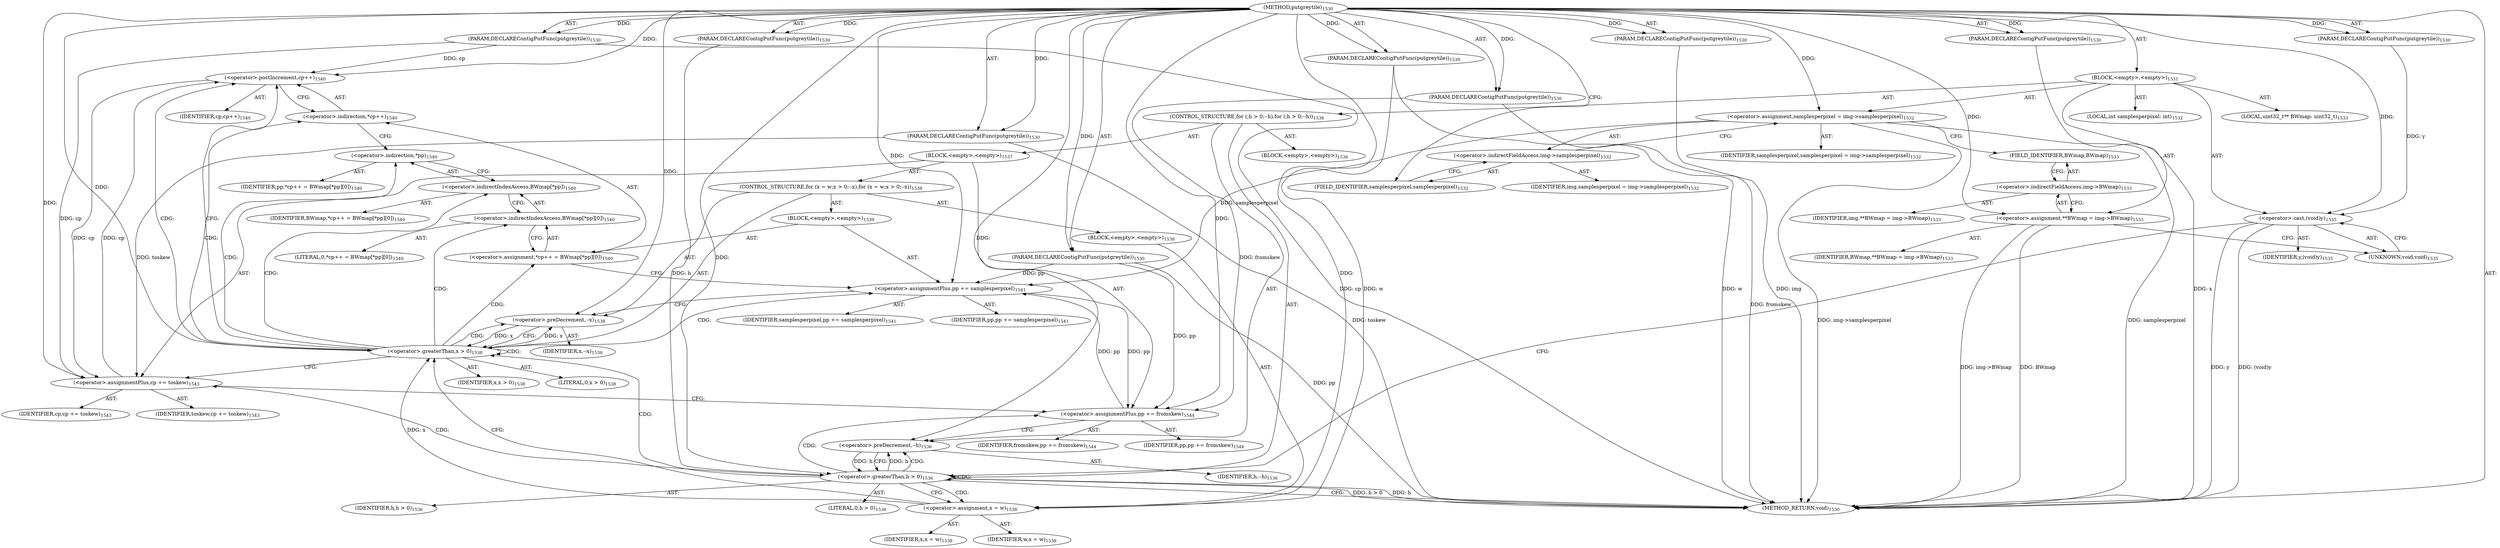 digraph "putgreytile" {  
"49833" [label = <(METHOD,putgreytile)<SUB>1530</SUB>> ]
"49834" [label = <(PARAM,DECLAREContigPutFunc(putgreytile))<SUB>1530</SUB>> ]
"49835" [label = <(PARAM,DECLAREContigPutFunc(putgreytile))<SUB>1530</SUB>> ]
"49836" [label = <(PARAM,DECLAREContigPutFunc(putgreytile))<SUB>1530</SUB>> ]
"49837" [label = <(PARAM,DECLAREContigPutFunc(putgreytile))<SUB>1530</SUB>> ]
"49838" [label = <(PARAM,DECLAREContigPutFunc(putgreytile))<SUB>1530</SUB>> ]
"49839" [label = <(PARAM,DECLAREContigPutFunc(putgreytile))<SUB>1530</SUB>> ]
"49840" [label = <(PARAM,DECLAREContigPutFunc(putgreytile))<SUB>1530</SUB>> ]
"49841" [label = <(PARAM,DECLAREContigPutFunc(putgreytile))<SUB>1530</SUB>> ]
"49842" [label = <(PARAM,DECLAREContigPutFunc(putgreytile))<SUB>1530</SUB>> ]
"49843" [label = <(BLOCK,&lt;empty&gt;,&lt;empty&gt;)<SUB>1531</SUB>> ]
"49844" [label = <(LOCAL,int samplesperpixel: int)<SUB>1532</SUB>> ]
"49845" [label = <(&lt;operator&gt;.assignment,samplesperpixel = img-&gt;samplesperpixel)<SUB>1532</SUB>> ]
"49846" [label = <(IDENTIFIER,samplesperpixel,samplesperpixel = img-&gt;samplesperpixel)<SUB>1532</SUB>> ]
"49847" [label = <(&lt;operator&gt;.indirectFieldAccess,img-&gt;samplesperpixel)<SUB>1532</SUB>> ]
"49848" [label = <(IDENTIFIER,img,samplesperpixel = img-&gt;samplesperpixel)<SUB>1532</SUB>> ]
"49849" [label = <(FIELD_IDENTIFIER,samplesperpixel,samplesperpixel)<SUB>1532</SUB>> ]
"49850" [label = <(LOCAL,uint32_t** BWmap: uint32_t)<SUB>1533</SUB>> ]
"49851" [label = <(&lt;operator&gt;.assignment,**BWmap = img-&gt;BWmap)<SUB>1533</SUB>> ]
"49852" [label = <(IDENTIFIER,BWmap,**BWmap = img-&gt;BWmap)<SUB>1533</SUB>> ]
"49853" [label = <(&lt;operator&gt;.indirectFieldAccess,img-&gt;BWmap)<SUB>1533</SUB>> ]
"49854" [label = <(IDENTIFIER,img,**BWmap = img-&gt;BWmap)<SUB>1533</SUB>> ]
"49855" [label = <(FIELD_IDENTIFIER,BWmap,BWmap)<SUB>1533</SUB>> ]
"49856" [label = <(&lt;operator&gt;.cast,(void)y)<SUB>1535</SUB>> ]
"49857" [label = <(UNKNOWN,void,void)<SUB>1535</SUB>> ]
"49858" [label = <(IDENTIFIER,y,(void)y)<SUB>1535</SUB>> ]
"49859" [label = <(CONTROL_STRUCTURE,for (;h &gt; 0;--h),for (;h &gt; 0;--h))<SUB>1536</SUB>> ]
"49860" [label = <(BLOCK,&lt;empty&gt;,&lt;empty&gt;)<SUB>1536</SUB>> ]
"49861" [label = <(&lt;operator&gt;.greaterThan,h &gt; 0)<SUB>1536</SUB>> ]
"49862" [label = <(IDENTIFIER,h,h &gt; 0)<SUB>1536</SUB>> ]
"49863" [label = <(LITERAL,0,h &gt; 0)<SUB>1536</SUB>> ]
"49864" [label = <(&lt;operator&gt;.preDecrement,--h)<SUB>1536</SUB>> ]
"49865" [label = <(IDENTIFIER,h,--h)<SUB>1536</SUB>> ]
"49866" [label = <(BLOCK,&lt;empty&gt;,&lt;empty&gt;)<SUB>1537</SUB>> ]
"49867" [label = <(CONTROL_STRUCTURE,for (x = w;x &gt; 0;--x),for (x = w;x &gt; 0;--x))<SUB>1538</SUB>> ]
"49868" [label = <(BLOCK,&lt;empty&gt;,&lt;empty&gt;)<SUB>1538</SUB>> ]
"49869" [label = <(&lt;operator&gt;.assignment,x = w)<SUB>1538</SUB>> ]
"49870" [label = <(IDENTIFIER,x,x = w)<SUB>1538</SUB>> ]
"49871" [label = <(IDENTIFIER,w,x = w)<SUB>1538</SUB>> ]
"49872" [label = <(&lt;operator&gt;.greaterThan,x &gt; 0)<SUB>1538</SUB>> ]
"49873" [label = <(IDENTIFIER,x,x &gt; 0)<SUB>1538</SUB>> ]
"49874" [label = <(LITERAL,0,x &gt; 0)<SUB>1538</SUB>> ]
"49875" [label = <(&lt;operator&gt;.preDecrement,--x)<SUB>1538</SUB>> ]
"49876" [label = <(IDENTIFIER,x,--x)<SUB>1538</SUB>> ]
"49877" [label = <(BLOCK,&lt;empty&gt;,&lt;empty&gt;)<SUB>1539</SUB>> ]
"49878" [label = <(&lt;operator&gt;.assignment,*cp++ = BWmap[*pp][0])<SUB>1540</SUB>> ]
"49879" [label = <(&lt;operator&gt;.indirection,*cp++)<SUB>1540</SUB>> ]
"49880" [label = <(&lt;operator&gt;.postIncrement,cp++)<SUB>1540</SUB>> ]
"49881" [label = <(IDENTIFIER,cp,cp++)<SUB>1540</SUB>> ]
"49882" [label = <(&lt;operator&gt;.indirectIndexAccess,BWmap[*pp][0])<SUB>1540</SUB>> ]
"49883" [label = <(&lt;operator&gt;.indirectIndexAccess,BWmap[*pp])<SUB>1540</SUB>> ]
"49884" [label = <(IDENTIFIER,BWmap,*cp++ = BWmap[*pp][0])<SUB>1540</SUB>> ]
"49885" [label = <(&lt;operator&gt;.indirection,*pp)<SUB>1540</SUB>> ]
"49886" [label = <(IDENTIFIER,pp,*cp++ = BWmap[*pp][0])<SUB>1540</SUB>> ]
"49887" [label = <(LITERAL,0,*cp++ = BWmap[*pp][0])<SUB>1540</SUB>> ]
"49888" [label = <(&lt;operator&gt;.assignmentPlus,pp += samplesperpixel)<SUB>1541</SUB>> ]
"49889" [label = <(IDENTIFIER,pp,pp += samplesperpixel)<SUB>1541</SUB>> ]
"49890" [label = <(IDENTIFIER,samplesperpixel,pp += samplesperpixel)<SUB>1541</SUB>> ]
"49891" [label = <(&lt;operator&gt;.assignmentPlus,cp += toskew)<SUB>1543</SUB>> ]
"49892" [label = <(IDENTIFIER,cp,cp += toskew)<SUB>1543</SUB>> ]
"49893" [label = <(IDENTIFIER,toskew,cp += toskew)<SUB>1543</SUB>> ]
"49894" [label = <(&lt;operator&gt;.assignmentPlus,pp += fromskew)<SUB>1544</SUB>> ]
"49895" [label = <(IDENTIFIER,pp,pp += fromskew)<SUB>1544</SUB>> ]
"49896" [label = <(IDENTIFIER,fromskew,pp += fromskew)<SUB>1544</SUB>> ]
"49897" [label = <(METHOD_RETURN,void)<SUB>1530</SUB>> ]
  "49833" -> "49834"  [ label = "AST: "] 
  "49833" -> "49835"  [ label = "AST: "] 
  "49833" -> "49836"  [ label = "AST: "] 
  "49833" -> "49837"  [ label = "AST: "] 
  "49833" -> "49838"  [ label = "AST: "] 
  "49833" -> "49839"  [ label = "AST: "] 
  "49833" -> "49840"  [ label = "AST: "] 
  "49833" -> "49841"  [ label = "AST: "] 
  "49833" -> "49842"  [ label = "AST: "] 
  "49833" -> "49843"  [ label = "AST: "] 
  "49833" -> "49897"  [ label = "AST: "] 
  "49843" -> "49844"  [ label = "AST: "] 
  "49843" -> "49845"  [ label = "AST: "] 
  "49843" -> "49850"  [ label = "AST: "] 
  "49843" -> "49851"  [ label = "AST: "] 
  "49843" -> "49856"  [ label = "AST: "] 
  "49843" -> "49859"  [ label = "AST: "] 
  "49845" -> "49846"  [ label = "AST: "] 
  "49845" -> "49847"  [ label = "AST: "] 
  "49847" -> "49848"  [ label = "AST: "] 
  "49847" -> "49849"  [ label = "AST: "] 
  "49851" -> "49852"  [ label = "AST: "] 
  "49851" -> "49853"  [ label = "AST: "] 
  "49853" -> "49854"  [ label = "AST: "] 
  "49853" -> "49855"  [ label = "AST: "] 
  "49856" -> "49857"  [ label = "AST: "] 
  "49856" -> "49858"  [ label = "AST: "] 
  "49859" -> "49860"  [ label = "AST: "] 
  "49859" -> "49861"  [ label = "AST: "] 
  "49859" -> "49864"  [ label = "AST: "] 
  "49859" -> "49866"  [ label = "AST: "] 
  "49861" -> "49862"  [ label = "AST: "] 
  "49861" -> "49863"  [ label = "AST: "] 
  "49864" -> "49865"  [ label = "AST: "] 
  "49866" -> "49867"  [ label = "AST: "] 
  "49866" -> "49891"  [ label = "AST: "] 
  "49866" -> "49894"  [ label = "AST: "] 
  "49867" -> "49868"  [ label = "AST: "] 
  "49867" -> "49872"  [ label = "AST: "] 
  "49867" -> "49875"  [ label = "AST: "] 
  "49867" -> "49877"  [ label = "AST: "] 
  "49868" -> "49869"  [ label = "AST: "] 
  "49869" -> "49870"  [ label = "AST: "] 
  "49869" -> "49871"  [ label = "AST: "] 
  "49872" -> "49873"  [ label = "AST: "] 
  "49872" -> "49874"  [ label = "AST: "] 
  "49875" -> "49876"  [ label = "AST: "] 
  "49877" -> "49878"  [ label = "AST: "] 
  "49877" -> "49888"  [ label = "AST: "] 
  "49878" -> "49879"  [ label = "AST: "] 
  "49878" -> "49882"  [ label = "AST: "] 
  "49879" -> "49880"  [ label = "AST: "] 
  "49880" -> "49881"  [ label = "AST: "] 
  "49882" -> "49883"  [ label = "AST: "] 
  "49882" -> "49887"  [ label = "AST: "] 
  "49883" -> "49884"  [ label = "AST: "] 
  "49883" -> "49885"  [ label = "AST: "] 
  "49885" -> "49886"  [ label = "AST: "] 
  "49888" -> "49889"  [ label = "AST: "] 
  "49888" -> "49890"  [ label = "AST: "] 
  "49891" -> "49892"  [ label = "AST: "] 
  "49891" -> "49893"  [ label = "AST: "] 
  "49894" -> "49895"  [ label = "AST: "] 
  "49894" -> "49896"  [ label = "AST: "] 
  "49845" -> "49855"  [ label = "CFG: "] 
  "49851" -> "49857"  [ label = "CFG: "] 
  "49856" -> "49861"  [ label = "CFG: "] 
  "49847" -> "49845"  [ label = "CFG: "] 
  "49853" -> "49851"  [ label = "CFG: "] 
  "49857" -> "49856"  [ label = "CFG: "] 
  "49861" -> "49897"  [ label = "CFG: "] 
  "49861" -> "49869"  [ label = "CFG: "] 
  "49864" -> "49861"  [ label = "CFG: "] 
  "49849" -> "49847"  [ label = "CFG: "] 
  "49855" -> "49853"  [ label = "CFG: "] 
  "49891" -> "49894"  [ label = "CFG: "] 
  "49894" -> "49864"  [ label = "CFG: "] 
  "49872" -> "49880"  [ label = "CFG: "] 
  "49872" -> "49891"  [ label = "CFG: "] 
  "49875" -> "49872"  [ label = "CFG: "] 
  "49869" -> "49872"  [ label = "CFG: "] 
  "49878" -> "49888"  [ label = "CFG: "] 
  "49888" -> "49875"  [ label = "CFG: "] 
  "49879" -> "49885"  [ label = "CFG: "] 
  "49882" -> "49878"  [ label = "CFG: "] 
  "49880" -> "49879"  [ label = "CFG: "] 
  "49883" -> "49882"  [ label = "CFG: "] 
  "49885" -> "49883"  [ label = "CFG: "] 
  "49833" -> "49849"  [ label = "CFG: "] 
  "49834" -> "49897"  [ label = "DDG: img"] 
  "49835" -> "49897"  [ label = "DDG: cp"] 
  "49836" -> "49897"  [ label = "DDG: x"] 
  "49838" -> "49897"  [ label = "DDG: w"] 
  "49840" -> "49897"  [ label = "DDG: fromskew"] 
  "49841" -> "49897"  [ label = "DDG: toskew"] 
  "49842" -> "49897"  [ label = "DDG: pp"] 
  "49845" -> "49897"  [ label = "DDG: samplesperpixel"] 
  "49845" -> "49897"  [ label = "DDG: img-&gt;samplesperpixel"] 
  "49851" -> "49897"  [ label = "DDG: BWmap"] 
  "49851" -> "49897"  [ label = "DDG: img-&gt;BWmap"] 
  "49856" -> "49897"  [ label = "DDG: y"] 
  "49856" -> "49897"  [ label = "DDG: (void)y"] 
  "49861" -> "49897"  [ label = "DDG: h"] 
  "49861" -> "49897"  [ label = "DDG: h &gt; 0"] 
  "49833" -> "49834"  [ label = "DDG: "] 
  "49833" -> "49835"  [ label = "DDG: "] 
  "49833" -> "49836"  [ label = "DDG: "] 
  "49833" -> "49837"  [ label = "DDG: "] 
  "49833" -> "49838"  [ label = "DDG: "] 
  "49833" -> "49839"  [ label = "DDG: "] 
  "49833" -> "49840"  [ label = "DDG: "] 
  "49833" -> "49841"  [ label = "DDG: "] 
  "49833" -> "49842"  [ label = "DDG: "] 
  "49837" -> "49856"  [ label = "DDG: y"] 
  "49833" -> "49856"  [ label = "DDG: "] 
  "49833" -> "49845"  [ label = "DDG: "] 
  "49833" -> "49851"  [ label = "DDG: "] 
  "49864" -> "49861"  [ label = "DDG: h"] 
  "49839" -> "49861"  [ label = "DDG: h"] 
  "49833" -> "49861"  [ label = "DDG: "] 
  "49861" -> "49864"  [ label = "DDG: h"] 
  "49833" -> "49864"  [ label = "DDG: "] 
  "49841" -> "49891"  [ label = "DDG: toskew"] 
  "49833" -> "49891"  [ label = "DDG: "] 
  "49840" -> "49894"  [ label = "DDG: fromskew"] 
  "49833" -> "49894"  [ label = "DDG: "] 
  "49880" -> "49891"  [ label = "DDG: cp"] 
  "49835" -> "49891"  [ label = "DDG: cp"] 
  "49888" -> "49894"  [ label = "DDG: pp"] 
  "49842" -> "49894"  [ label = "DDG: pp"] 
  "49838" -> "49869"  [ label = "DDG: w"] 
  "49833" -> "49869"  [ label = "DDG: "] 
  "49869" -> "49872"  [ label = "DDG: x"] 
  "49875" -> "49872"  [ label = "DDG: x"] 
  "49833" -> "49872"  [ label = "DDG: "] 
  "49872" -> "49875"  [ label = "DDG: x"] 
  "49833" -> "49875"  [ label = "DDG: "] 
  "49845" -> "49888"  [ label = "DDG: samplesperpixel"] 
  "49833" -> "49888"  [ label = "DDG: "] 
  "49894" -> "49888"  [ label = "DDG: pp"] 
  "49842" -> "49888"  [ label = "DDG: pp"] 
  "49891" -> "49880"  [ label = "DDG: cp"] 
  "49835" -> "49880"  [ label = "DDG: cp"] 
  "49833" -> "49880"  [ label = "DDG: "] 
  "49861" -> "49894"  [ label = "CDG: "] 
  "49861" -> "49869"  [ label = "CDG: "] 
  "49861" -> "49891"  [ label = "CDG: "] 
  "49861" -> "49872"  [ label = "CDG: "] 
  "49861" -> "49864"  [ label = "CDG: "] 
  "49861" -> "49861"  [ label = "CDG: "] 
  "49872" -> "49880"  [ label = "CDG: "] 
  "49872" -> "49885"  [ label = "CDG: "] 
  "49872" -> "49882"  [ label = "CDG: "] 
  "49872" -> "49878"  [ label = "CDG: "] 
  "49872" -> "49883"  [ label = "CDG: "] 
  "49872" -> "49872"  [ label = "CDG: "] 
  "49872" -> "49888"  [ label = "CDG: "] 
  "49872" -> "49879"  [ label = "CDG: "] 
  "49872" -> "49875"  [ label = "CDG: "] 
}
